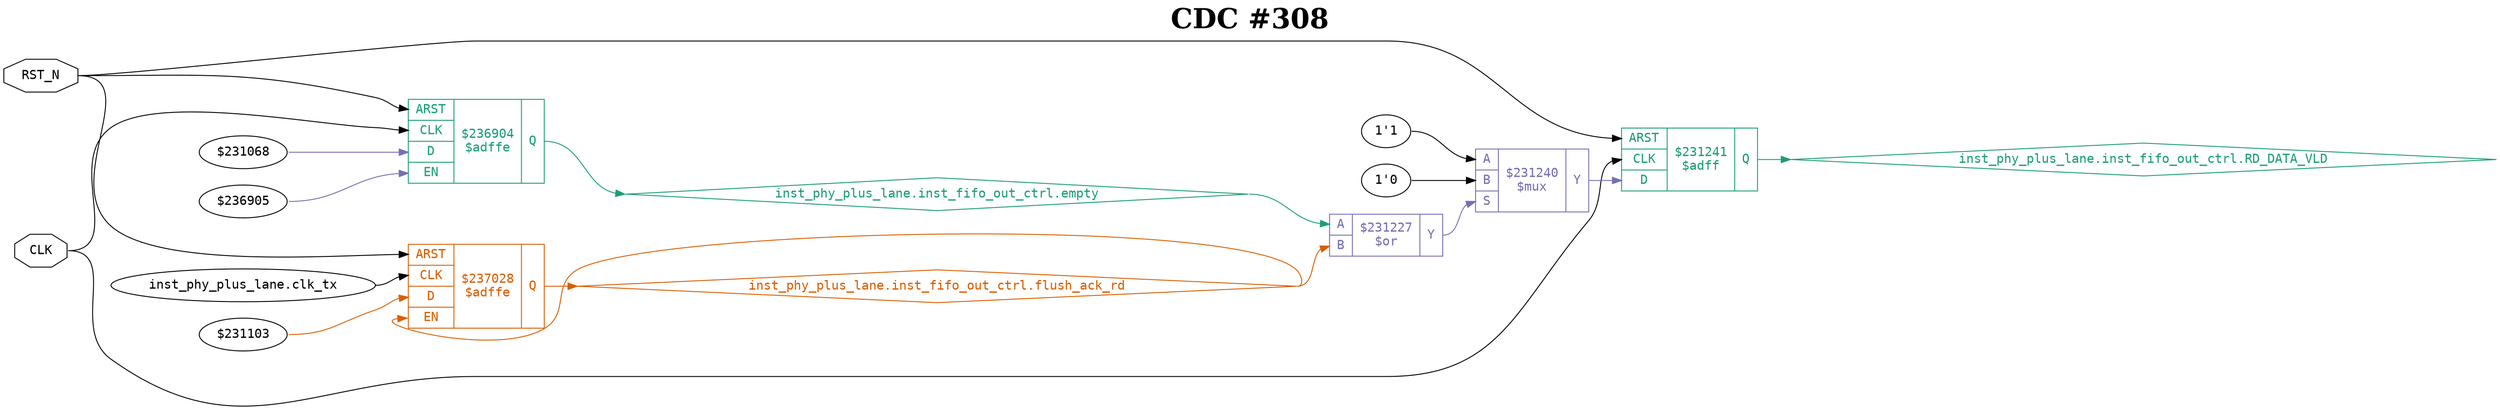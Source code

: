 digraph "spacefibre_light_top" {
label=<<b>CDC #308</b>>;
labelloc="t"
fontsize="30"
node ["fontname"="Courier"]
edge ["fontname"="Courier"]
rankdir="LR";
remincross=true;
n3 [ shape=octagon, label="CLK", color="black", fontcolor="black", href="/src/ip_spacefibre_light_top/spacefibre_light_top.vhd#45" ];
n4 [ shape=octagon, label="RST_N", color="black", fontcolor="black", href="/src/ip_spacefibre_light_top/spacefibre_light_top.vhd#44" ];
n5 [ shape=diamond, label="inst_phy_plus_lane.inst_fifo_out_ctrl.RD_DATA_VLD", colorscheme="dark28", color="1", fontcolor="1", href="/src/ip/fifo_dc/fifo_dc.vhd#55" ];
n6 [ shape=diamond, label="inst_phy_plus_lane.inst_fifo_out_ctrl.empty", colorscheme="dark28", color="1", fontcolor="1", href="/src/ip/fifo_dc/fifo_dc.vhd#129" ];
n7 [ shape=diamond, label="inst_phy_plus_lane.inst_fifo_out_ctrl.flush_ack_rd", colorscheme="dark28", color="2", fontcolor="2", href="/src/ip/fifo_dc/fifo_dc.vhd#120" ];
{ rank="source"; n3; n4;}
{ rank="sink";}
v0 [ label="$231068" ];
v1 [ label="$236905" ];
c12 [ shape=record, label="{{<p8> ARST|<p3> CLK|<p9> D|<p10> EN}|$236904\n$adffe|{<p11> Q}}", colorscheme="dark28", color="1", fontcolor="1" , href="/src/ip/fifo_dc/fifo_dc.vhd#378"  ];
v2 [ label="inst_phy_plus_lane.clk_tx" ];
v3 [ label="$231103" ];
c13 [ shape=record, label="{{<p8> ARST|<p3> CLK|<p9> D|<p10> EN}|$237028\n$adffe|{<p11> Q}}", colorscheme="dark28", color="2", fontcolor="2" , href="/src/ip/fifo_dc/fifo_dc.vhd#440"  ];
c14 [ shape=record, label="{{<p8> ARST|<p3> CLK|<p9> D}|$231241\n$adff|{<p11> Q}}", colorscheme="dark28", color="1", fontcolor="1" , href="/src/ip/fifo_dc/fifo_dc.vhd#300"  ];
v4 [ label="1'1" ];
v5 [ label="1'0" ];
c19 [ shape=record, label="{{<p15> A|<p16> B|<p17> S}|$231240\n$mux|{<p18> Y}}", colorscheme="dark28", color="3", fontcolor="3" , href="/src/ip/fifo_dc/fifo_dc.vhd#305"  ];
c20 [ shape=record, label="{{<p15> A|<p16> B}|$231227\n$or|{<p18> Y}}", colorscheme="dark28", color="3", fontcolor="3" , href="/src/ip/fifo_dc/fifo_dc.vhd#290"  ];
c20:p18:e -> c19:p17:w [colorscheme="dark28", color="3", fontcolor="3", label=""];
c19:p18:e -> c14:p9:w [colorscheme="dark28", color="3", fontcolor="3", label=""];
n3:e -> c12:p3:w [color="black", fontcolor="black", label=""];
n3:e -> c14:p3:w [color="black", fontcolor="black", label=""];
n4:e -> c12:p8:w [color="black", fontcolor="black", label=""];
n4:e -> c13:p8:w [color="black", fontcolor="black", label=""];
n4:e -> c14:p8:w [color="black", fontcolor="black", label=""];
c14:p11:e -> n5:w [colorscheme="dark28", color="1", fontcolor="1", label=""];
c12:p11:e -> n6:w [colorscheme="dark28", color="1", fontcolor="1", label=""];
n6:e -> c20:p15:w [colorscheme="dark28", color="1", fontcolor="1", label=""];
c13:p11:e -> n7:w [colorscheme="dark28", color="2", fontcolor="2", label=""];
n7:e -> c13:p10:w [colorscheme="dark28", color="2", fontcolor="2", label=""];
n7:e -> c20:p16:w [colorscheme="dark28", color="2", fontcolor="2", label=""];
v0:e -> c12:p9:w [colorscheme="dark28", color="3", fontcolor="3", label=""];
v1:e -> c12:p10:w [colorscheme="dark28", color="3", fontcolor="3", label=""];
v2:e -> c13:p3:w [color="black", fontcolor="black", label=""];
v3:e -> c13:p9:w [colorscheme="dark28", color="2", fontcolor="2", label=""];
v4:e -> c19:p15:w [color="black", fontcolor="black", label=""];
v5:e -> c19:p16:w [color="black", fontcolor="black", label=""];
}
